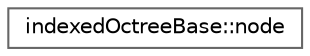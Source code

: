 digraph "Graphical Class Hierarchy"
{
 // LATEX_PDF_SIZE
  bgcolor="transparent";
  edge [fontname=Helvetica,fontsize=10,labelfontname=Helvetica,labelfontsize=10];
  node [fontname=Helvetica,fontsize=10,shape=box,height=0.2,width=0.4];
  rankdir="LR";
  Node0 [id="Node000000",label="indexedOctreeBase::node",height=0.2,width=0.4,color="grey40", fillcolor="white", style="filled",URL="$classFoam_1_1indexedOctreeBase_1_1node.html",tooltip=" "];
}
